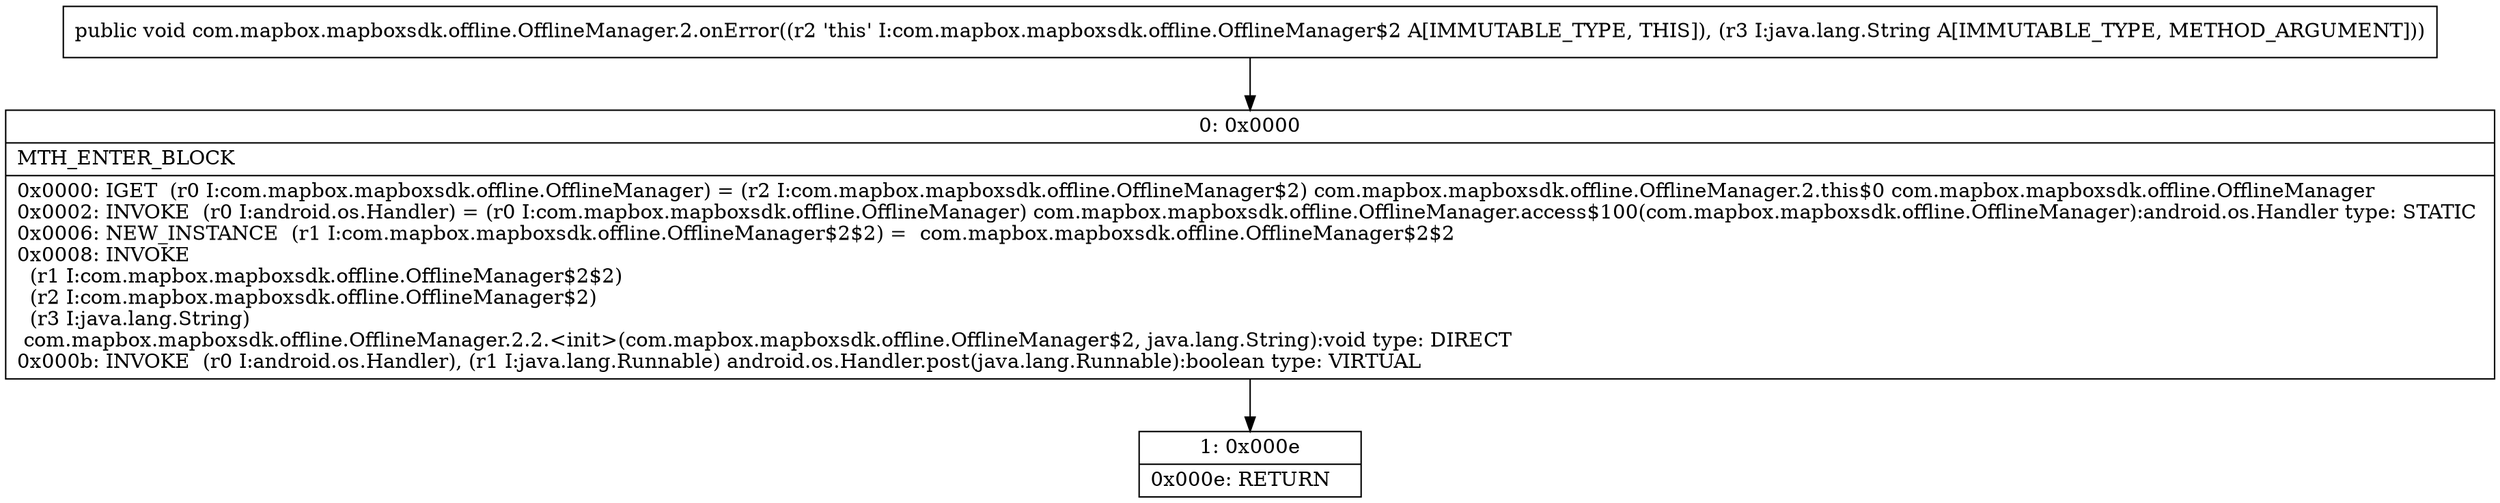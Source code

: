 digraph "CFG forcom.mapbox.mapboxsdk.offline.OfflineManager.2.onError(Ljava\/lang\/String;)V" {
Node_0 [shape=record,label="{0\:\ 0x0000|MTH_ENTER_BLOCK\l|0x0000: IGET  (r0 I:com.mapbox.mapboxsdk.offline.OfflineManager) = (r2 I:com.mapbox.mapboxsdk.offline.OfflineManager$2) com.mapbox.mapboxsdk.offline.OfflineManager.2.this$0 com.mapbox.mapboxsdk.offline.OfflineManager \l0x0002: INVOKE  (r0 I:android.os.Handler) = (r0 I:com.mapbox.mapboxsdk.offline.OfflineManager) com.mapbox.mapboxsdk.offline.OfflineManager.access$100(com.mapbox.mapboxsdk.offline.OfflineManager):android.os.Handler type: STATIC \l0x0006: NEW_INSTANCE  (r1 I:com.mapbox.mapboxsdk.offline.OfflineManager$2$2) =  com.mapbox.mapboxsdk.offline.OfflineManager$2$2 \l0x0008: INVOKE  \l  (r1 I:com.mapbox.mapboxsdk.offline.OfflineManager$2$2)\l  (r2 I:com.mapbox.mapboxsdk.offline.OfflineManager$2)\l  (r3 I:java.lang.String)\l com.mapbox.mapboxsdk.offline.OfflineManager.2.2.\<init\>(com.mapbox.mapboxsdk.offline.OfflineManager$2, java.lang.String):void type: DIRECT \l0x000b: INVOKE  (r0 I:android.os.Handler), (r1 I:java.lang.Runnable) android.os.Handler.post(java.lang.Runnable):boolean type: VIRTUAL \l}"];
Node_1 [shape=record,label="{1\:\ 0x000e|0x000e: RETURN   \l}"];
MethodNode[shape=record,label="{public void com.mapbox.mapboxsdk.offline.OfflineManager.2.onError((r2 'this' I:com.mapbox.mapboxsdk.offline.OfflineManager$2 A[IMMUTABLE_TYPE, THIS]), (r3 I:java.lang.String A[IMMUTABLE_TYPE, METHOD_ARGUMENT])) }"];
MethodNode -> Node_0;
Node_0 -> Node_1;
}

